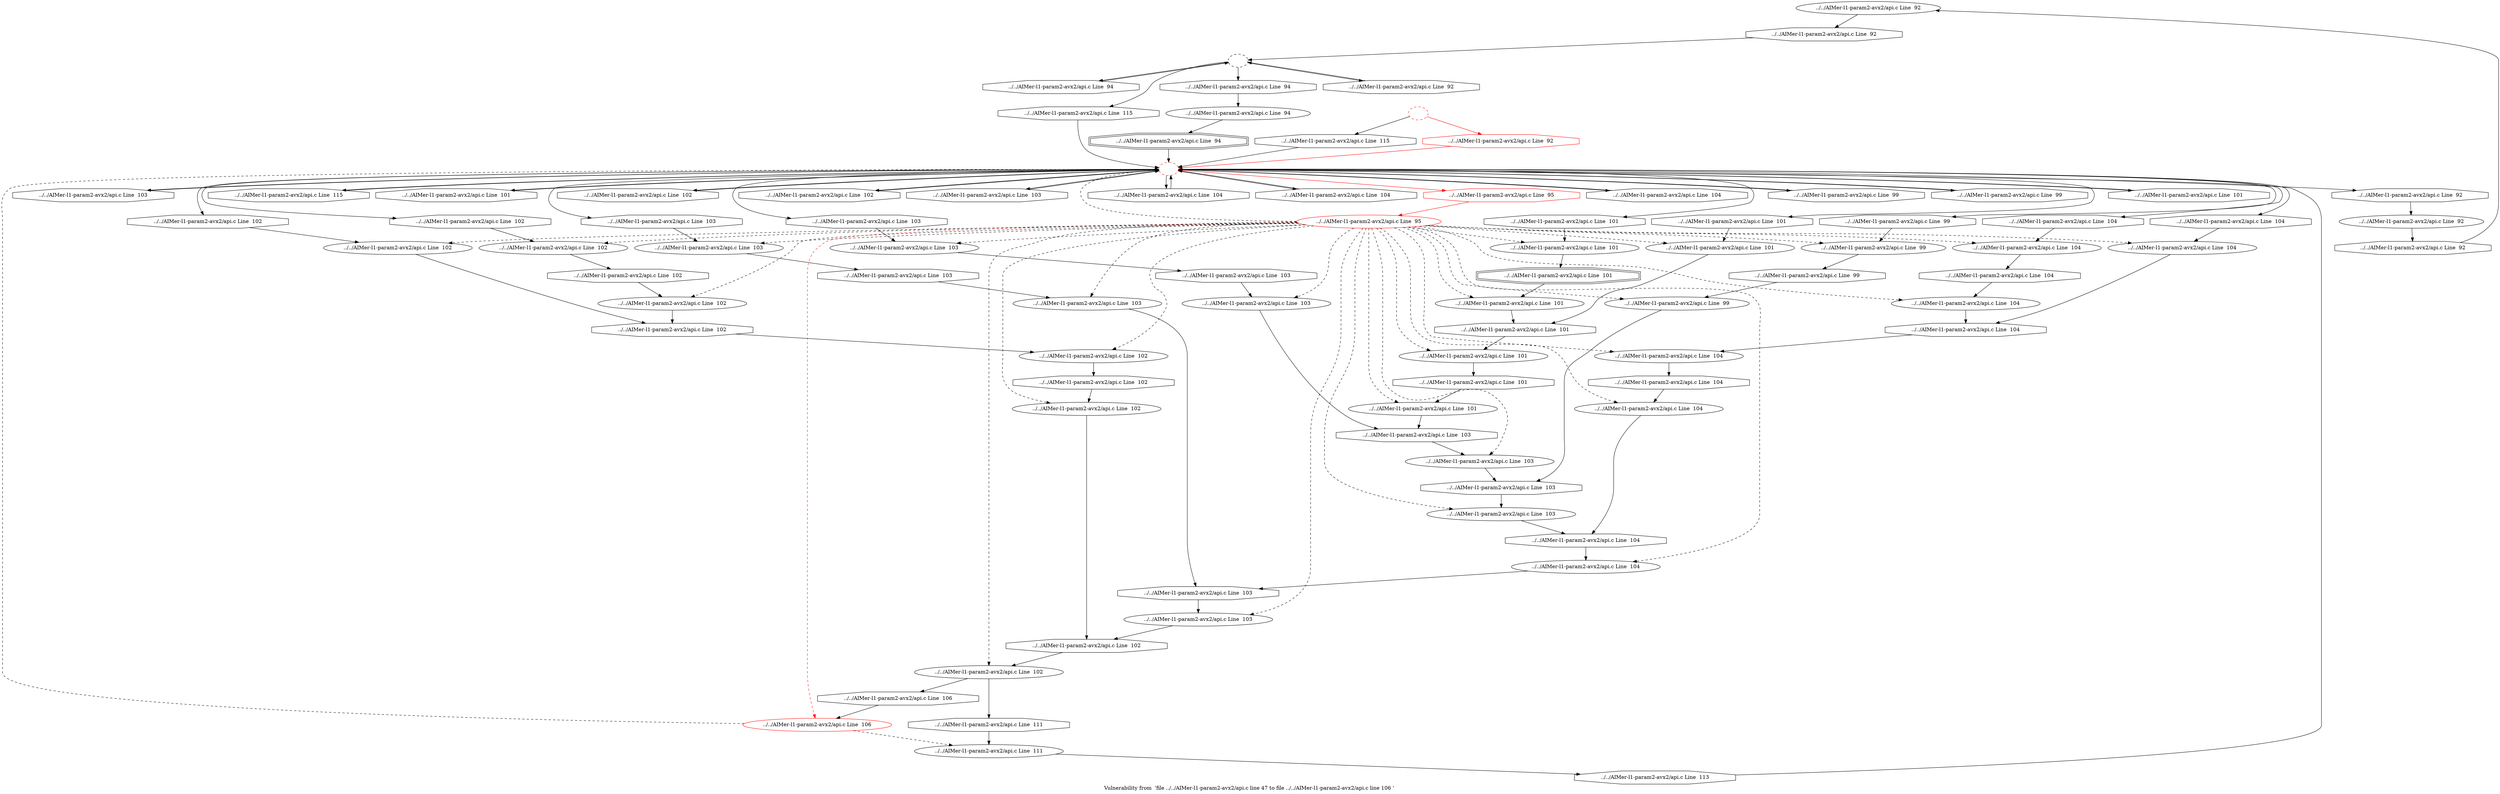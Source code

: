 digraph "Vulnerability from 'file ../../AIMer-l1-param2-avx2/api.c line 47 to file ../../AIMer-l1-param2-avx2/api.c line 106 '  "{
label="Vulnerability from  'file ../../AIMer-l1-param2-avx2/api.c line 47 to file ../../AIMer-l1-param2-avx2/api.c line 106 ' ";
node_665[shape=ellipse,style=solid,label="../../AIMer-l1-param2-avx2/api.c Line  92"]
node_668[shape=octagon,style=solid,label="../../AIMer-l1-param2-avx2/api.c Line  92"]
"node_665"->"node_668"
node_664[shape=octagon,style=solid,label="../../AIMer-l1-param2-avx2/api.c Line  92"]
node_663[shape=ellipse,style=solid,label="../../AIMer-l1-param2-avx2/api.c Line  92"]
"node_664"->"node_663"
node_666[shape=octagon,style=solid,label="../../AIMer-l1-param2-avx2/api.c Line  92"]
"node_663"->"node_666"
node_662[shape=octagon,style=solid,label="../../AIMer-l1-param2-avx2/api.c Line  92", color=red]
node_661[shape=ellipse,style=dashed,label="", color=red]
"node_662"->"node_661" [color=red]
"node_661"->"node_664"
node_698[shape=octagon,style=solid,label="../../AIMer-l1-param2-avx2/api.c Line  102"]
"node_661"->"node_698"
node_705[shape=octagon,style=solid,label="../../AIMer-l1-param2-avx2/api.c Line  103"]
"node_661"->"node_705"
node_707[shape=octagon,style=solid,label="../../AIMer-l1-param2-avx2/api.c Line  103"]
"node_661"->"node_707"
node_674[shape=octagon,style=solid,label="../../AIMer-l1-param2-avx2/api.c Line  95", color=red]
"node_661"->"node_674" [color=red]
node_744[shape=octagon,style=solid,label="../../AIMer-l1-param2-avx2/api.c Line  115"]
"node_661"->"node_744"
node_686[shape=octagon,style=solid,label="../../AIMer-l1-param2-avx2/api.c Line  101"]
"node_661"->"node_686"
node_688[shape=octagon,style=solid,label="../../AIMer-l1-param2-avx2/api.c Line  101"]
"node_661"->"node_688"
node_693[shape=octagon,style=solid,label="../../AIMer-l1-param2-avx2/api.c Line  102"]
"node_661"->"node_693"
node_695[shape=octagon,style=solid,label="../../AIMer-l1-param2-avx2/api.c Line  102"]
"node_661"->"node_695"
node_696[shape=octagon,style=solid,label="../../AIMer-l1-param2-avx2/api.c Line  102"]
"node_661"->"node_696"
node_710[shape=octagon,style=solid,label="../../AIMer-l1-param2-avx2/api.c Line  103"]
"node_661"->"node_710"
node_712[shape=octagon,style=solid,label="../../AIMer-l1-param2-avx2/api.c Line  103"]
"node_661"->"node_712"
node_719[shape=octagon,style=solid,label="../../AIMer-l1-param2-avx2/api.c Line  104"]
"node_661"->"node_719"
node_720[shape=octagon,style=solid,label="../../AIMer-l1-param2-avx2/api.c Line  104"]
"node_661"->"node_720"
node_722[shape=octagon,style=solid,label="../../AIMer-l1-param2-avx2/api.c Line  104"]
"node_661"->"node_722"
node_725[shape=octagon,style=solid,label="../../AIMer-l1-param2-avx2/api.c Line  104"]
"node_661"->"node_725"
node_727[shape=octagon,style=solid,label="../../AIMer-l1-param2-avx2/api.c Line  104"]
"node_661"->"node_727"
node_675[shape=octagon,style=solid,label="../../AIMer-l1-param2-avx2/api.c Line  99"]
"node_661"->"node_675"
node_676[shape=octagon,style=solid,label="../../AIMer-l1-param2-avx2/api.c Line  99"]
"node_661"->"node_676"
node_678[shape=octagon,style=solid,label="../../AIMer-l1-param2-avx2/api.c Line  99"]
"node_661"->"node_678"
node_681[shape=octagon,style=solid,label="../../AIMer-l1-param2-avx2/api.c Line  101"]
"node_661"->"node_681"
node_683[shape=octagon,style=solid,label="../../AIMer-l1-param2-avx2/api.c Line  101"]
"node_661"->"node_683"
node_660[shape=ellipse,style=dashed,label=""]
node_667[shape=octagon,style=solid,label="../../AIMer-l1-param2-avx2/api.c Line  92"]
"node_660"->"node_667"
node_669[shape=octagon,style=solid,label="../../AIMer-l1-param2-avx2/api.c Line  94"]
"node_660"->"node_669"
node_671[shape=octagon,style=solid,label="../../AIMer-l1-param2-avx2/api.c Line  94"]
"node_660"->"node_671"
node_743[shape=octagon,style=solid,label="../../AIMer-l1-param2-avx2/api.c Line  115"]
"node_660"->"node_743"
node_659[shape=ellipse,style=dashed,label="", color=red]
"node_659"->"node_662" [color=red]
node_745[shape=octagon,style=solid,label="../../AIMer-l1-param2-avx2/api.c Line  115"]
"node_659"->"node_745"
node_697[shape=ellipse,style=solid,label="../../AIMer-l1-param2-avx2/api.c Line  102"]
node_700[shape=octagon,style=solid,label="../../AIMer-l1-param2-avx2/api.c Line  102"]
"node_697"->"node_700"
"node_698"->"node_697"
node_699[shape=ellipse,style=solid,label="../../AIMer-l1-param2-avx2/api.c Line  102"]
node_702[shape=octagon,style=solid,label="../../AIMer-l1-param2-avx2/api.c Line  102"]
"node_699"->"node_702"
"node_700"->"node_699"
node_701[shape=ellipse,style=solid,label="../../AIMer-l1-param2-avx2/api.c Line  102"]
node_704[shape=octagon,style=solid,label="../../AIMer-l1-param2-avx2/api.c Line  102"]
"node_701"->"node_704"
"node_702"->"node_701"
node_703[shape=ellipse,style=solid,label="../../AIMer-l1-param2-avx2/api.c Line  102"]
node_737[shape=octagon,style=solid,label="../../AIMer-l1-param2-avx2/api.c Line  102"]
"node_703"->"node_737"
"node_704"->"node_703"
"node_705"->"node_661"
node_706[shape=ellipse,style=solid,label="../../AIMer-l1-param2-avx2/api.c Line  103"]
node_709[shape=octagon,style=solid,label="../../AIMer-l1-param2-avx2/api.c Line  103"]
"node_706"->"node_709"
"node_707"->"node_706"
node_708[shape=ellipse,style=solid,label="../../AIMer-l1-param2-avx2/api.c Line  103"]
node_735[shape=octagon,style=solid,label="../../AIMer-l1-param2-avx2/api.c Line  103"]
"node_708"->"node_735"
"node_666"->"node_665"
"node_667"->"node_660"
"node_668"->"node_660"
"node_669"->"node_660"
node_670[shape=ellipse,style=solid,label="../../AIMer-l1-param2-avx2/api.c Line  94"]
node_672[shape=doubleoctagon,style=solid,label="../../AIMer-l1-param2-avx2/api.c Line  94"]
"node_670"->"node_672"
"node_671"->"node_670"
"node_672"->"node_661"
node_673[shape=ellipse,style=solid,label="../../AIMer-l1-param2-avx2/api.c Line  95", color=red]
"node_673"->"node_661" [style=dashed]
"node_673"->"node_697" [style=dashed]
"node_673"->"node_699" [style=dashed]
"node_673"->"node_701" [style=dashed]
"node_673"->"node_703" [style=dashed]
"node_673"->"node_706" [style=dashed]
"node_673"->"node_708" [style=dashed]
node_736[shape=ellipse,style=solid,label="../../AIMer-l1-param2-avx2/api.c Line  102"]
"node_673"->"node_736" [style=dashed]
node_738[shape=ellipse,style=solid,label="../../AIMer-l1-param2-avx2/api.c Line  106", color=red]
"node_673"->"node_738" [color=red, style=dashed]
node_687[shape=ellipse,style=solid,label="../../AIMer-l1-param2-avx2/api.c Line  101"]
"node_673"->"node_687" [style=dashed]
node_689[shape=ellipse,style=solid,label="../../AIMer-l1-param2-avx2/api.c Line  101"]
"node_673"->"node_689" [style=dashed]
node_691[shape=ellipse,style=solid,label="../../AIMer-l1-param2-avx2/api.c Line  101"]
"node_673"->"node_691" [style=dashed]
node_694[shape=ellipse,style=solid,label="../../AIMer-l1-param2-avx2/api.c Line  102"]
"node_673"->"node_694" [style=dashed]
node_711[shape=ellipse,style=solid,label="../../AIMer-l1-param2-avx2/api.c Line  103"]
"node_673"->"node_711" [style=dashed]
node_713[shape=ellipse,style=solid,label="../../AIMer-l1-param2-avx2/api.c Line  103"]
"node_673"->"node_713" [style=dashed]
node_715[shape=ellipse,style=solid,label="../../AIMer-l1-param2-avx2/api.c Line  103"]
"node_673"->"node_715" [style=dashed]
node_717[shape=ellipse,style=solid,label="../../AIMer-l1-param2-avx2/api.c Line  103"]
"node_673"->"node_717" [style=dashed]
node_721[shape=ellipse,style=solid,label="../../AIMer-l1-param2-avx2/api.c Line  104"]
"node_673"->"node_721" [style=dashed]
node_723[shape=ellipse,style=solid,label="../../AIMer-l1-param2-avx2/api.c Line  104"]
"node_673"->"node_723" [style=dashed]
node_726[shape=ellipse,style=solid,label="../../AIMer-l1-param2-avx2/api.c Line  104"]
"node_673"->"node_726" [style=dashed]
node_728[shape=ellipse,style=solid,label="../../AIMer-l1-param2-avx2/api.c Line  104"]
"node_673"->"node_728" [style=dashed]
node_730[shape=ellipse,style=solid,label="../../AIMer-l1-param2-avx2/api.c Line  104"]
"node_673"->"node_730" [style=dashed]
node_732[shape=ellipse,style=solid,label="../../AIMer-l1-param2-avx2/api.c Line  104"]
"node_673"->"node_732" [style=dashed]
node_734[shape=ellipse,style=solid,label="../../AIMer-l1-param2-avx2/api.c Line  103"]
"node_673"->"node_734" [style=dashed]
node_677[shape=ellipse,style=solid,label="../../AIMer-l1-param2-avx2/api.c Line  99"]
"node_673"->"node_677" [style=dashed]
node_679[shape=ellipse,style=solid,label="../../AIMer-l1-param2-avx2/api.c Line  99"]
"node_673"->"node_679" [style=dashed]
node_682[shape=ellipse,style=solid,label="../../AIMer-l1-param2-avx2/api.c Line  101"]
"node_673"->"node_682" [style=dashed]
node_684[shape=ellipse,style=solid,label="../../AIMer-l1-param2-avx2/api.c Line  101"]
"node_673"->"node_684" [style=dashed]
"node_674"->"node_673" [color=red]
node_739[shape=octagon,style=solid,label="../../AIMer-l1-param2-avx2/api.c Line  106"]
"node_736"->"node_739"
node_741[shape=octagon,style=solid,label="../../AIMer-l1-param2-avx2/api.c Line  111"]
"node_736"->"node_741"
"node_737"->"node_736"
"node_738"->"node_661" [style=dashed]
node_740[shape=ellipse,style=solid,label="../../AIMer-l1-param2-avx2/api.c Line  111"]
"node_738"->"node_740" [style=dashed]
"node_739"->"node_738"
node_742[shape=octagon,style=solid,label="../../AIMer-l1-param2-avx2/api.c Line  113"]
"node_740"->"node_742"
"node_741"->"node_740"
"node_742"->"node_661"
"node_743"->"node_661"
"node_744"->"node_661"
"node_745"->"node_661"
"node_686"->"node_661"
node_690[shape=octagon,style=solid,label="../../AIMer-l1-param2-avx2/api.c Line  101"]
"node_687"->"node_690"
"node_688"->"node_687"
node_692[shape=octagon,style=solid,label="../../AIMer-l1-param2-avx2/api.c Line  101"]
"node_689"->"node_692"
"node_690"->"node_689"
node_716[shape=octagon,style=solid,label="../../AIMer-l1-param2-avx2/api.c Line  103"]
"node_691"->"node_716"
"node_692"->"node_691"
"node_693"->"node_661"
"node_694"->"node_702"
"node_695"->"node_694"
"node_696"->"node_661"
"node_709"->"node_708"
"node_710"->"node_661"
node_714[shape=octagon,style=solid,label="../../AIMer-l1-param2-avx2/api.c Line  103"]
"node_711"->"node_714"
"node_712"->"node_711"
"node_713"->"node_716"
"node_714"->"node_713"
node_718[shape=octagon,style=solid,label="../../AIMer-l1-param2-avx2/api.c Line  103"]
"node_715"->"node_718"
"node_716"->"node_715"
node_733[shape=octagon,style=solid,label="../../AIMer-l1-param2-avx2/api.c Line  104"]
"node_717"->"node_733"
"node_718"->"node_717"
"node_719"->"node_661"
"node_720"->"node_661"
node_724[shape=octagon,style=solid,label="../../AIMer-l1-param2-avx2/api.c Line  104"]
"node_721"->"node_724"
"node_722"->"node_721"
node_729[shape=octagon,style=solid,label="../../AIMer-l1-param2-avx2/api.c Line  104"]
"node_723"->"node_729"
"node_724"->"node_723"
"node_725"->"node_661"
"node_726"->"node_729"
"node_727"->"node_726"
node_731[shape=octagon,style=solid,label="../../AIMer-l1-param2-avx2/api.c Line  104"]
"node_728"->"node_731"
"node_729"->"node_728"
"node_730"->"node_733"
"node_731"->"node_730"
"node_732"->"node_735"
"node_733"->"node_732"
"node_734"->"node_737"
"node_735"->"node_734"
"node_675"->"node_661"
"node_676"->"node_661"
node_680[shape=octagon,style=solid,label="../../AIMer-l1-param2-avx2/api.c Line  99"]
"node_677"->"node_680"
"node_678"->"node_677"
"node_679"->"node_718"
"node_680"->"node_679"
"node_681"->"node_661"
node_685[shape=doubleoctagon,style=solid,label="../../AIMer-l1-param2-avx2/api.c Line  101"]
"node_682"->"node_685"
"node_683"->"node_682"
"node_684"->"node_690"
"node_685"->"node_684"
}


